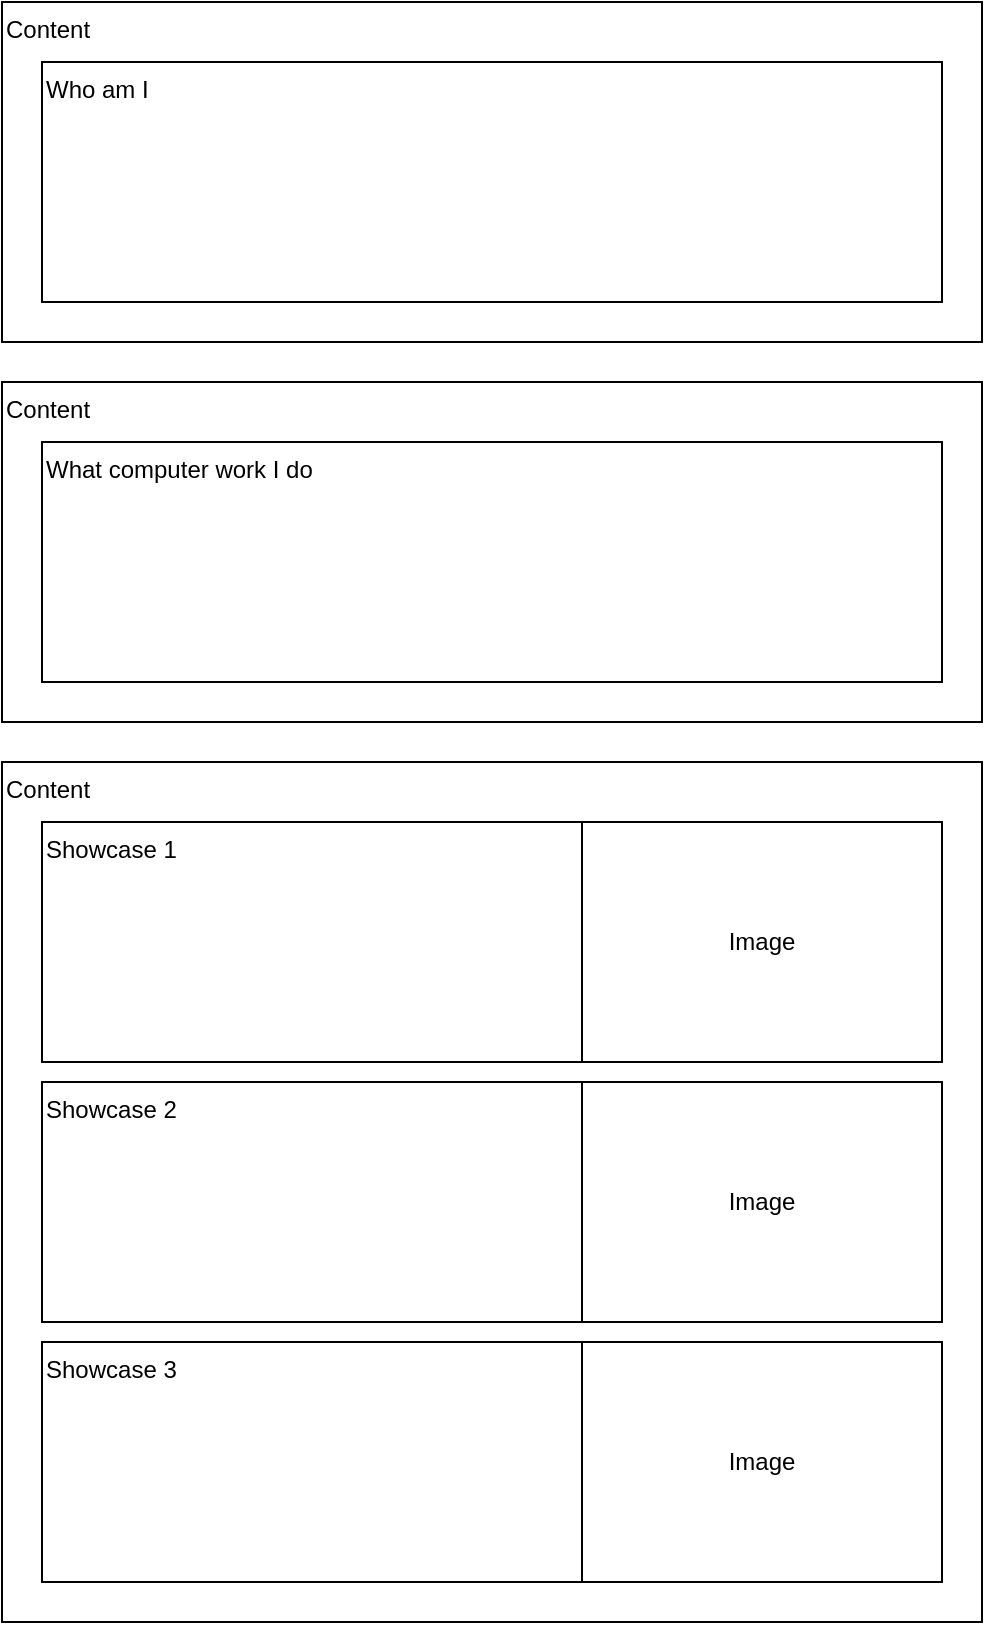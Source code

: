 <mxfile version="24.3.1" type="device">
  <diagram name="Page-1" id="GAzlBbVdNplGqc41zSaA">
    <mxGraphModel dx="1219" dy="1133" grid="1" gridSize="10" guides="1" tooltips="1" connect="1" arrows="1" fold="1" page="1" pageScale="1" pageWidth="1169" pageHeight="827" math="0" shadow="0">
      <root>
        <mxCell id="0" />
        <mxCell id="1" parent="0" />
        <mxCell id="rLnFbUhB1rJjn5ScQL3Y-6" value="Content" style="rounded=0;whiteSpace=wrap;html=1;align=left;verticalAlign=top;spacing=2;" parent="1" vertex="1">
          <mxGeometry width="490" height="170" as="geometry" />
        </mxCell>
        <mxCell id="rLnFbUhB1rJjn5ScQL3Y-8" value="Who am I" style="rounded=0;whiteSpace=wrap;html=1;align=left;verticalAlign=top;" parent="1" vertex="1">
          <mxGeometry x="20" y="30" width="450" height="120" as="geometry" />
        </mxCell>
        <mxCell id="rLnFbUhB1rJjn5ScQL3Y-31" value="Content" style="rounded=0;whiteSpace=wrap;html=1;align=left;verticalAlign=top;spacing=2;" parent="1" vertex="1">
          <mxGeometry y="190" width="490" height="170" as="geometry" />
        </mxCell>
        <mxCell id="rLnFbUhB1rJjn5ScQL3Y-32" value="What computer work I do" style="rounded=0;whiteSpace=wrap;html=1;align=left;verticalAlign=top;" parent="1" vertex="1">
          <mxGeometry x="20" y="220" width="450" height="120" as="geometry" />
        </mxCell>
        <mxCell id="mlVIf3eEKGwMdzgXxN-M-2" value="Content" style="rounded=0;whiteSpace=wrap;html=1;align=left;verticalAlign=top;spacing=2;" vertex="1" parent="1">
          <mxGeometry y="380" width="490" height="430" as="geometry" />
        </mxCell>
        <mxCell id="mlVIf3eEKGwMdzgXxN-M-3" value="Showcase 1" style="rounded=0;whiteSpace=wrap;html=1;align=left;verticalAlign=top;" vertex="1" parent="1">
          <mxGeometry x="20" y="410" width="450" height="120" as="geometry" />
        </mxCell>
        <mxCell id="mlVIf3eEKGwMdzgXxN-M-4" value="Showcase 2" style="rounded=0;whiteSpace=wrap;html=1;align=left;verticalAlign=top;" vertex="1" parent="1">
          <mxGeometry x="20" y="540" width="450" height="120" as="geometry" />
        </mxCell>
        <mxCell id="mlVIf3eEKGwMdzgXxN-M-5" value="Showcase 3" style="rounded=0;whiteSpace=wrap;html=1;align=left;verticalAlign=top;" vertex="1" parent="1">
          <mxGeometry x="20" y="670" width="450" height="120" as="geometry" />
        </mxCell>
        <mxCell id="mlVIf3eEKGwMdzgXxN-M-6" value="Image" style="rounded=0;whiteSpace=wrap;html=1;" vertex="1" parent="1">
          <mxGeometry x="290" y="410" width="180" height="120" as="geometry" />
        </mxCell>
        <mxCell id="mlVIf3eEKGwMdzgXxN-M-7" value="Image" style="rounded=0;whiteSpace=wrap;html=1;" vertex="1" parent="1">
          <mxGeometry x="290" y="540" width="180" height="120" as="geometry" />
        </mxCell>
        <mxCell id="mlVIf3eEKGwMdzgXxN-M-8" value="Image" style="rounded=0;whiteSpace=wrap;html=1;" vertex="1" parent="1">
          <mxGeometry x="290" y="670" width="180" height="120" as="geometry" />
        </mxCell>
      </root>
    </mxGraphModel>
  </diagram>
</mxfile>
